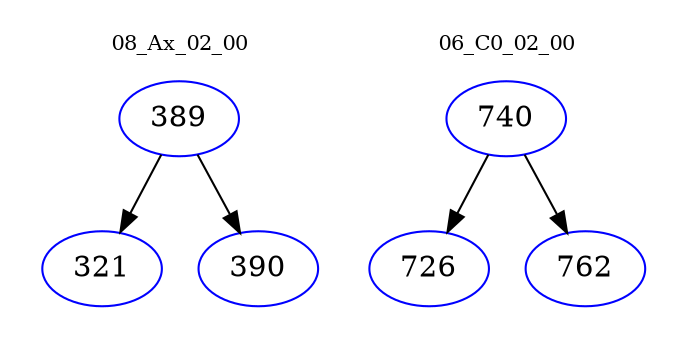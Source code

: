 digraph{
subgraph cluster_0 {
color = white
label = "08_Ax_02_00";
fontsize=10;
T0_389 [label="389", color="blue"]
T0_389 -> T0_321 [color="black"]
T0_321 [label="321", color="blue"]
T0_389 -> T0_390 [color="black"]
T0_390 [label="390", color="blue"]
}
subgraph cluster_1 {
color = white
label = "06_C0_02_00";
fontsize=10;
T1_740 [label="740", color="blue"]
T1_740 -> T1_726 [color="black"]
T1_726 [label="726", color="blue"]
T1_740 -> T1_762 [color="black"]
T1_762 [label="762", color="blue"]
}
}
